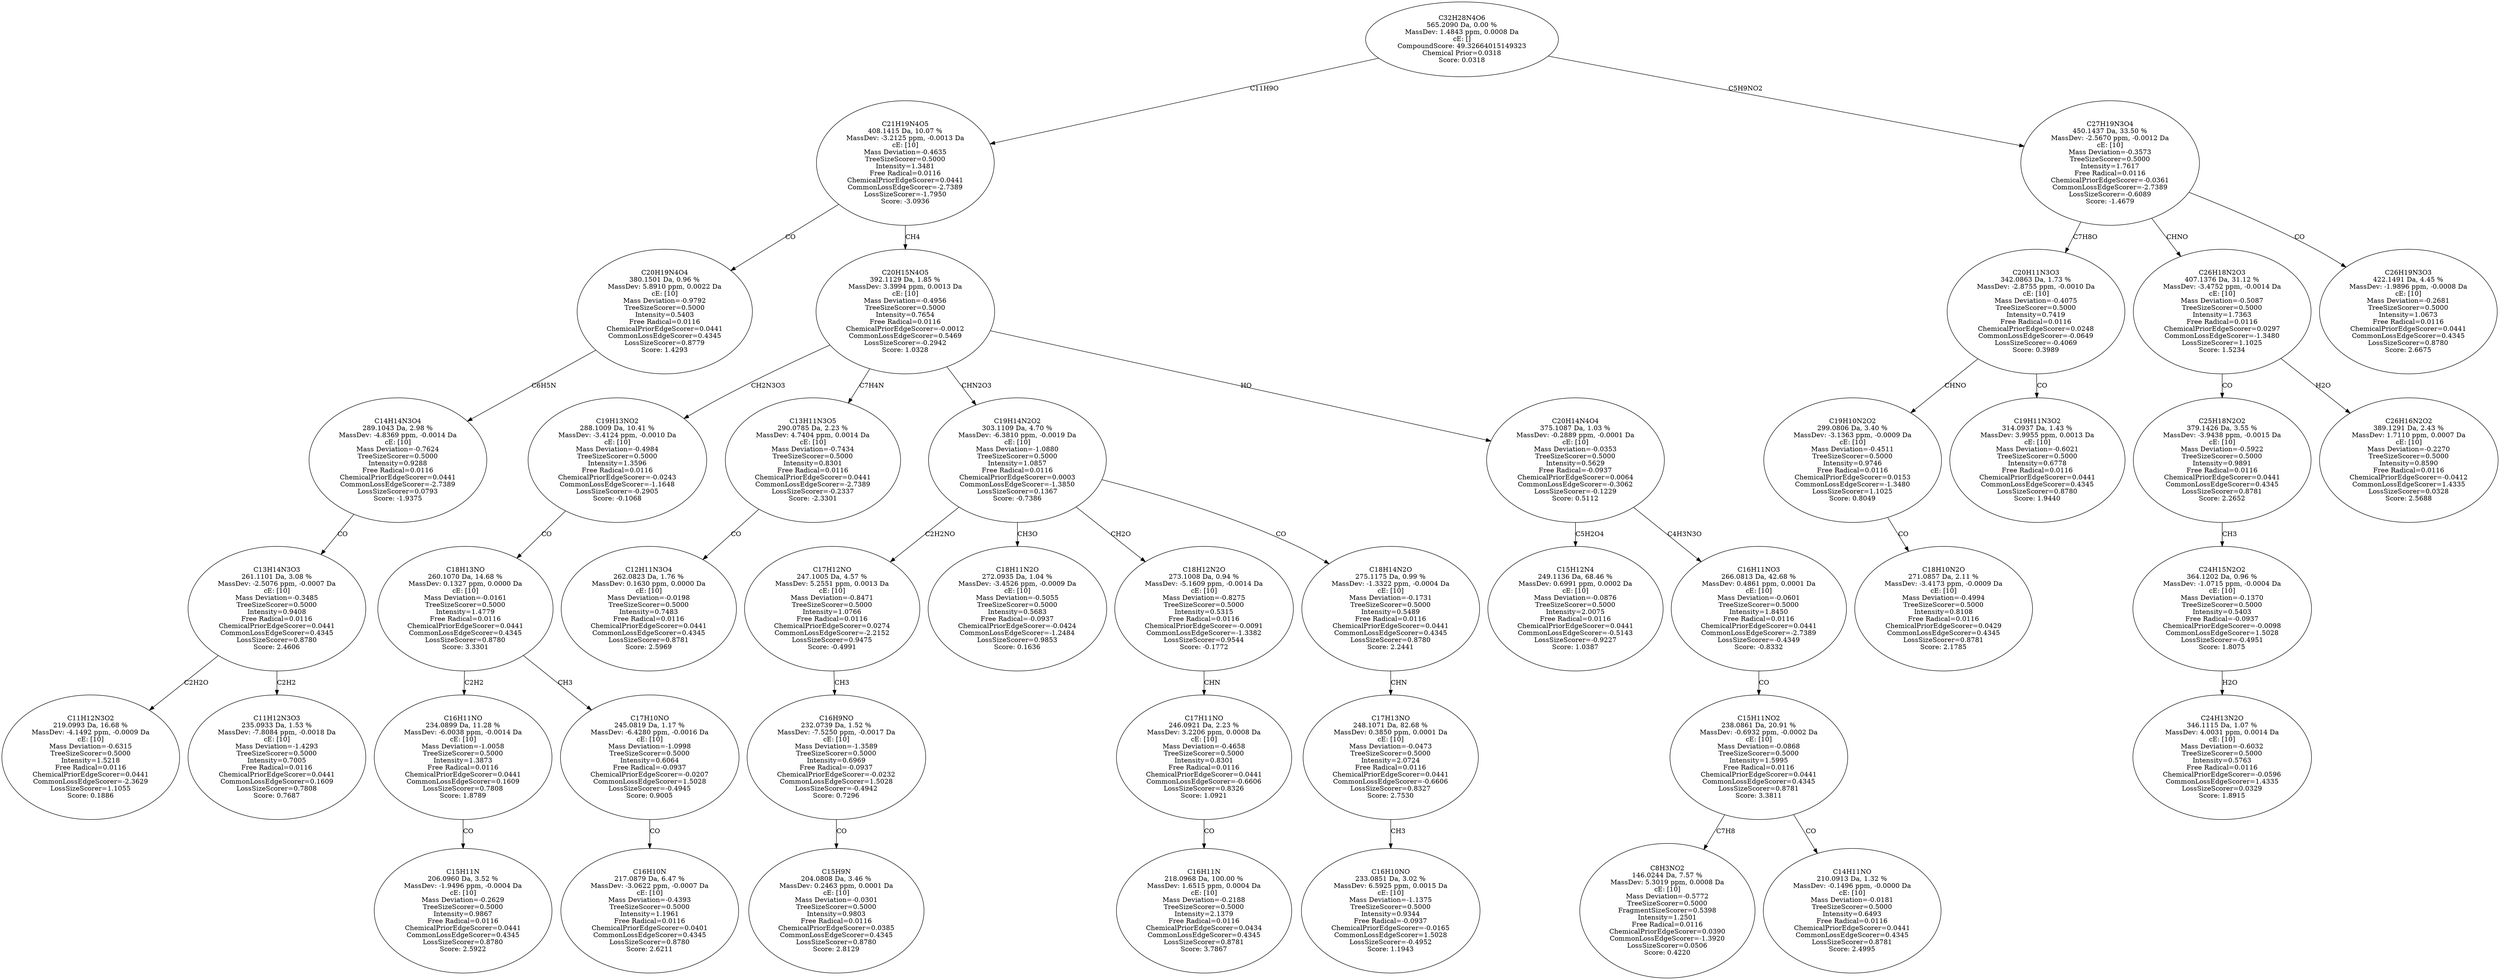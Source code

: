 strict digraph {
v1 [label="C11H12N3O2\n219.0993 Da, 16.68 %\nMassDev: -4.1492 ppm, -0.0009 Da\ncE: [10]\nMass Deviation=-0.6315\nTreeSizeScorer=0.5000\nIntensity=1.5218\nFree Radical=0.0116\nChemicalPriorEdgeScorer=0.0441\nCommonLossEdgeScorer=-2.3629\nLossSizeScorer=1.1055\nScore: 0.1886"];
v2 [label="C11H12N3O3\n235.0933 Da, 1.53 %\nMassDev: -7.8084 ppm, -0.0018 Da\ncE: [10]\nMass Deviation=-1.4293\nTreeSizeScorer=0.5000\nIntensity=0.7005\nFree Radical=0.0116\nChemicalPriorEdgeScorer=0.0441\nCommonLossEdgeScorer=0.1609\nLossSizeScorer=0.7808\nScore: 0.7687"];
v3 [label="C13H14N3O3\n261.1101 Da, 3.08 %\nMassDev: -2.5076 ppm, -0.0007 Da\ncE: [10]\nMass Deviation=-0.3485\nTreeSizeScorer=0.5000\nIntensity=0.9408\nFree Radical=0.0116\nChemicalPriorEdgeScorer=0.0441\nCommonLossEdgeScorer=0.4345\nLossSizeScorer=0.8780\nScore: 2.4606"];
v4 [label="C14H14N3O4\n289.1043 Da, 2.98 %\nMassDev: -4.8369 ppm, -0.0014 Da\ncE: [10]\nMass Deviation=-0.7624\nTreeSizeScorer=0.5000\nIntensity=0.9288\nFree Radical=0.0116\nChemicalPriorEdgeScorer=0.0441\nCommonLossEdgeScorer=-2.7389\nLossSizeScorer=0.0793\nScore: -1.9375"];
v5 [label="C20H19N4O4\n380.1501 Da, 0.96 %\nMassDev: 5.8910 ppm, 0.0022 Da\ncE: [10]\nMass Deviation=-0.9792\nTreeSizeScorer=0.5000\nIntensity=0.5403\nFree Radical=0.0116\nChemicalPriorEdgeScorer=0.0441\nCommonLossEdgeScorer=0.4345\nLossSizeScorer=0.8779\nScore: 1.4293"];
v6 [label="C15H11N\n206.0960 Da, 3.52 %\nMassDev: -1.9496 ppm, -0.0004 Da\ncE: [10]\nMass Deviation=-0.2629\nTreeSizeScorer=0.5000\nIntensity=0.9867\nFree Radical=0.0116\nChemicalPriorEdgeScorer=0.0441\nCommonLossEdgeScorer=0.4345\nLossSizeScorer=0.8780\nScore: 2.5922"];
v7 [label="C16H11NO\n234.0899 Da, 11.28 %\nMassDev: -6.0038 ppm, -0.0014 Da\ncE: [10]\nMass Deviation=-1.0058\nTreeSizeScorer=0.5000\nIntensity=1.3873\nFree Radical=0.0116\nChemicalPriorEdgeScorer=0.0441\nCommonLossEdgeScorer=0.1609\nLossSizeScorer=0.7808\nScore: 1.8789"];
v8 [label="C16H10N\n217.0879 Da, 6.47 %\nMassDev: -3.0622 ppm, -0.0007 Da\ncE: [10]\nMass Deviation=-0.4393\nTreeSizeScorer=0.5000\nIntensity=1.1961\nFree Radical=0.0116\nChemicalPriorEdgeScorer=0.0401\nCommonLossEdgeScorer=0.4345\nLossSizeScorer=0.8780\nScore: 2.6211"];
v9 [label="C17H10NO\n245.0819 Da, 1.17 %\nMassDev: -6.4280 ppm, -0.0016 Da\ncE: [10]\nMass Deviation=-1.0998\nTreeSizeScorer=0.5000\nIntensity=0.6064\nFree Radical=-0.0937\nChemicalPriorEdgeScorer=-0.0207\nCommonLossEdgeScorer=1.5028\nLossSizeScorer=-0.4945\nScore: 0.9005"];
v10 [label="C18H13NO\n260.1070 Da, 14.68 %\nMassDev: 0.1327 ppm, 0.0000 Da\ncE: [10]\nMass Deviation=-0.0161\nTreeSizeScorer=0.5000\nIntensity=1.4779\nFree Radical=0.0116\nChemicalPriorEdgeScorer=0.0441\nCommonLossEdgeScorer=0.4345\nLossSizeScorer=0.8780\nScore: 3.3301"];
v11 [label="C19H13NO2\n288.1009 Da, 10.41 %\nMassDev: -3.4124 ppm, -0.0010 Da\ncE: [10]\nMass Deviation=-0.4984\nTreeSizeScorer=0.5000\nIntensity=1.3596\nFree Radical=0.0116\nChemicalPriorEdgeScorer=-0.0243\nCommonLossEdgeScorer=-1.1648\nLossSizeScorer=-0.2905\nScore: -0.1068"];
v12 [label="C12H11N3O4\n262.0823 Da, 1.76 %\nMassDev: 0.1630 ppm, 0.0000 Da\ncE: [10]\nMass Deviation=-0.0198\nTreeSizeScorer=0.5000\nIntensity=0.7483\nFree Radical=0.0116\nChemicalPriorEdgeScorer=0.0441\nCommonLossEdgeScorer=0.4345\nLossSizeScorer=0.8781\nScore: 2.5969"];
v13 [label="C13H11N3O5\n290.0785 Da, 2.23 %\nMassDev: 4.7404 ppm, 0.0014 Da\ncE: [10]\nMass Deviation=-0.7434\nTreeSizeScorer=0.5000\nIntensity=0.8301\nFree Radical=0.0116\nChemicalPriorEdgeScorer=0.0441\nCommonLossEdgeScorer=-2.7389\nLossSizeScorer=-0.2337\nScore: -2.3301"];
v14 [label="C15H9N\n204.0808 Da, 3.46 %\nMassDev: 0.2463 ppm, 0.0001 Da\ncE: [10]\nMass Deviation=-0.0301\nTreeSizeScorer=0.5000\nIntensity=0.9803\nFree Radical=0.0116\nChemicalPriorEdgeScorer=0.0385\nCommonLossEdgeScorer=0.4345\nLossSizeScorer=0.8780\nScore: 2.8129"];
v15 [label="C16H9NO\n232.0739 Da, 1.52 %\nMassDev: -7.5250 ppm, -0.0017 Da\ncE: [10]\nMass Deviation=-1.3589\nTreeSizeScorer=0.5000\nIntensity=0.6969\nFree Radical=-0.0937\nChemicalPriorEdgeScorer=-0.0232\nCommonLossEdgeScorer=1.5028\nLossSizeScorer=-0.4942\nScore: 0.7296"];
v16 [label="C17H12NO\n247.1005 Da, 4.57 %\nMassDev: 5.2551 ppm, 0.0013 Da\ncE: [10]\nMass Deviation=-0.8471\nTreeSizeScorer=0.5000\nIntensity=1.0766\nFree Radical=0.0116\nChemicalPriorEdgeScorer=0.0274\nCommonLossEdgeScorer=-2.2152\nLossSizeScorer=0.9475\nScore: -0.4991"];
v17 [label="C18H11N2O\n272.0935 Da, 1.04 %\nMassDev: -3.4526 ppm, -0.0009 Da\ncE: [10]\nMass Deviation=-0.5055\nTreeSizeScorer=0.5000\nIntensity=0.5683\nFree Radical=-0.0937\nChemicalPriorEdgeScorer=-0.0424\nCommonLossEdgeScorer=-1.2484\nLossSizeScorer=0.9853\nScore: 0.1636"];
v18 [label="C16H11N\n218.0968 Da, 100.00 %\nMassDev: 1.6515 ppm, 0.0004 Da\ncE: [10]\nMass Deviation=-0.2188\nTreeSizeScorer=0.5000\nIntensity=2.1379\nFree Radical=0.0116\nChemicalPriorEdgeScorer=0.0434\nCommonLossEdgeScorer=0.4345\nLossSizeScorer=0.8781\nScore: 3.7867"];
v19 [label="C17H11NO\n246.0921 Da, 2.23 %\nMassDev: 3.2206 ppm, 0.0008 Da\ncE: [10]\nMass Deviation=-0.4658\nTreeSizeScorer=0.5000\nIntensity=0.8301\nFree Radical=0.0116\nChemicalPriorEdgeScorer=0.0441\nCommonLossEdgeScorer=-0.6606\nLossSizeScorer=0.8326\nScore: 1.0921"];
v20 [label="C18H12N2O\n273.1008 Da, 0.94 %\nMassDev: -5.1609 ppm, -0.0014 Da\ncE: [10]\nMass Deviation=-0.8275\nTreeSizeScorer=0.5000\nIntensity=0.5315\nFree Radical=0.0116\nChemicalPriorEdgeScorer=-0.0091\nCommonLossEdgeScorer=-1.3382\nLossSizeScorer=0.9544\nScore: -0.1772"];
v21 [label="C16H10NO\n233.0851 Da, 3.02 %\nMassDev: 6.5925 ppm, 0.0015 Da\ncE: [10]\nMass Deviation=-1.1375\nTreeSizeScorer=0.5000\nIntensity=0.9344\nFree Radical=-0.0937\nChemicalPriorEdgeScorer=-0.0165\nCommonLossEdgeScorer=1.5028\nLossSizeScorer=-0.4952\nScore: 1.1943"];
v22 [label="C17H13NO\n248.1071 Da, 82.68 %\nMassDev: 0.3850 ppm, 0.0001 Da\ncE: [10]\nMass Deviation=-0.0473\nTreeSizeScorer=0.5000\nIntensity=2.0724\nFree Radical=0.0116\nChemicalPriorEdgeScorer=0.0441\nCommonLossEdgeScorer=-0.6606\nLossSizeScorer=0.8327\nScore: 2.7530"];
v23 [label="C18H14N2O\n275.1175 Da, 0.99 %\nMassDev: -1.3322 ppm, -0.0004 Da\ncE: [10]\nMass Deviation=-0.1731\nTreeSizeScorer=0.5000\nIntensity=0.5489\nFree Radical=0.0116\nChemicalPriorEdgeScorer=0.0441\nCommonLossEdgeScorer=0.4345\nLossSizeScorer=0.8780\nScore: 2.2441"];
v24 [label="C19H14N2O2\n303.1109 Da, 4.70 %\nMassDev: -6.3810 ppm, -0.0019 Da\ncE: [10]\nMass Deviation=-1.0880\nTreeSizeScorer=0.5000\nIntensity=1.0857\nFree Radical=0.0116\nChemicalPriorEdgeScorer=0.0003\nCommonLossEdgeScorer=-1.3850\nLossSizeScorer=0.1367\nScore: -0.7386"];
v25 [label="C15H12N4\n249.1136 Da, 68.46 %\nMassDev: 0.6991 ppm, 0.0002 Da\ncE: [10]\nMass Deviation=-0.0876\nTreeSizeScorer=0.5000\nIntensity=2.0075\nFree Radical=0.0116\nChemicalPriorEdgeScorer=0.0441\nCommonLossEdgeScorer=-0.5143\nLossSizeScorer=-0.9227\nScore: 1.0387"];
v26 [label="C8H3NO2\n146.0244 Da, 7.57 %\nMassDev: 5.3019 ppm, 0.0008 Da\ncE: [10]\nMass Deviation=-0.5772\nTreeSizeScorer=0.5000\nFragmentSizeScorer=0.5398\nIntensity=1.2501\nFree Radical=0.0116\nChemicalPriorEdgeScorer=0.0390\nCommonLossEdgeScorer=-1.3920\nLossSizeScorer=0.0506\nScore: 0.4220"];
v27 [label="C14H11NO\n210.0913 Da, 1.32 %\nMassDev: -0.1496 ppm, -0.0000 Da\ncE: [10]\nMass Deviation=-0.0181\nTreeSizeScorer=0.5000\nIntensity=0.6493\nFree Radical=0.0116\nChemicalPriorEdgeScorer=0.0441\nCommonLossEdgeScorer=0.4345\nLossSizeScorer=0.8781\nScore: 2.4995"];
v28 [label="C15H11NO2\n238.0861 Da, 20.91 %\nMassDev: -0.6932 ppm, -0.0002 Da\ncE: [10]\nMass Deviation=-0.0868\nTreeSizeScorer=0.5000\nIntensity=1.5995\nFree Radical=0.0116\nChemicalPriorEdgeScorer=0.0441\nCommonLossEdgeScorer=0.4345\nLossSizeScorer=0.8781\nScore: 3.3811"];
v29 [label="C16H11NO3\n266.0813 Da, 42.68 %\nMassDev: 0.4861 ppm, 0.0001 Da\ncE: [10]\nMass Deviation=-0.0601\nTreeSizeScorer=0.5000\nIntensity=1.8450\nFree Radical=0.0116\nChemicalPriorEdgeScorer=0.0441\nCommonLossEdgeScorer=-2.7389\nLossSizeScorer=-0.4349\nScore: -0.8332"];
v30 [label="C20H14N4O4\n375.1087 Da, 1.03 %\nMassDev: -0.2889 ppm, -0.0001 Da\ncE: [10]\nMass Deviation=-0.0353\nTreeSizeScorer=0.5000\nIntensity=0.5629\nFree Radical=-0.0937\nChemicalPriorEdgeScorer=0.0064\nCommonLossEdgeScorer=-0.3062\nLossSizeScorer=-0.1229\nScore: 0.5112"];
v31 [label="C20H15N4O5\n392.1129 Da, 1.85 %\nMassDev: 3.3994 ppm, 0.0013 Da\ncE: [10]\nMass Deviation=-0.4956\nTreeSizeScorer=0.5000\nIntensity=0.7654\nFree Radical=0.0116\nChemicalPriorEdgeScorer=-0.0012\nCommonLossEdgeScorer=0.5469\nLossSizeScorer=-0.2942\nScore: 1.0328"];
v32 [label="C21H19N4O5\n408.1415 Da, 10.07 %\nMassDev: -3.2125 ppm, -0.0013 Da\ncE: [10]\nMass Deviation=-0.4635\nTreeSizeScorer=0.5000\nIntensity=1.3481\nFree Radical=0.0116\nChemicalPriorEdgeScorer=0.0441\nCommonLossEdgeScorer=-2.7389\nLossSizeScorer=-1.7950\nScore: -3.0936"];
v33 [label="C18H10N2O\n271.0857 Da, 2.11 %\nMassDev: -3.4173 ppm, -0.0009 Da\ncE: [10]\nMass Deviation=-0.4994\nTreeSizeScorer=0.5000\nIntensity=0.8108\nFree Radical=0.0116\nChemicalPriorEdgeScorer=0.0429\nCommonLossEdgeScorer=0.4345\nLossSizeScorer=0.8781\nScore: 2.1785"];
v34 [label="C19H10N2O2\n299.0806 Da, 3.40 %\nMassDev: -3.1363 ppm, -0.0009 Da\ncE: [10]\nMass Deviation=-0.4511\nTreeSizeScorer=0.5000\nIntensity=0.9746\nFree Radical=0.0116\nChemicalPriorEdgeScorer=0.0153\nCommonLossEdgeScorer=-1.3480\nLossSizeScorer=1.1025\nScore: 0.8049"];
v35 [label="C19H11N3O2\n314.0937 Da, 1.43 %\nMassDev: 3.9955 ppm, 0.0013 Da\ncE: [10]\nMass Deviation=-0.6021\nTreeSizeScorer=0.5000\nIntensity=0.6778\nFree Radical=0.0116\nChemicalPriorEdgeScorer=0.0441\nCommonLossEdgeScorer=0.4345\nLossSizeScorer=0.8780\nScore: 1.9440"];
v36 [label="C20H11N3O3\n342.0863 Da, 1.73 %\nMassDev: -2.8755 ppm, -0.0010 Da\ncE: [10]\nMass Deviation=-0.4075\nTreeSizeScorer=0.5000\nIntensity=0.7419\nFree Radical=0.0116\nChemicalPriorEdgeScorer=0.0248\nCommonLossEdgeScorer=-0.0649\nLossSizeScorer=-0.4069\nScore: 0.3989"];
v37 [label="C24H13N2O\n346.1115 Da, 1.07 %\nMassDev: 4.0031 ppm, 0.0014 Da\ncE: [10]\nMass Deviation=-0.6032\nTreeSizeScorer=0.5000\nIntensity=0.5763\nFree Radical=0.0116\nChemicalPriorEdgeScorer=-0.0596\nCommonLossEdgeScorer=1.4335\nLossSizeScorer=0.0329\nScore: 1.8915"];
v38 [label="C24H15N2O2\n364.1202 Da, 0.96 %\nMassDev: -1.0715 ppm, -0.0004 Da\ncE: [10]\nMass Deviation=-0.1370\nTreeSizeScorer=0.5000\nIntensity=0.5403\nFree Radical=-0.0937\nChemicalPriorEdgeScorer=-0.0098\nCommonLossEdgeScorer=1.5028\nLossSizeScorer=-0.4951\nScore: 1.8075"];
v39 [label="C25H18N2O2\n379.1426 Da, 3.55 %\nMassDev: -3.9438 ppm, -0.0015 Da\ncE: [10]\nMass Deviation=-0.5922\nTreeSizeScorer=0.5000\nIntensity=0.9891\nFree Radical=0.0116\nChemicalPriorEdgeScorer=0.0441\nCommonLossEdgeScorer=0.4345\nLossSizeScorer=0.8781\nScore: 2.2652"];
v40 [label="C26H16N2O2\n389.1291 Da, 2.43 %\nMassDev: 1.7110 ppm, 0.0007 Da\ncE: [10]\nMass Deviation=-0.2270\nTreeSizeScorer=0.5000\nIntensity=0.8590\nFree Radical=0.0116\nChemicalPriorEdgeScorer=-0.0412\nCommonLossEdgeScorer=1.4335\nLossSizeScorer=0.0328\nScore: 2.5688"];
v41 [label="C26H18N2O3\n407.1376 Da, 31.12 %\nMassDev: -3.4752 ppm, -0.0014 Da\ncE: [10]\nMass Deviation=-0.5087\nTreeSizeScorer=0.5000\nIntensity=1.7363\nFree Radical=0.0116\nChemicalPriorEdgeScorer=0.0297\nCommonLossEdgeScorer=-1.3480\nLossSizeScorer=1.1025\nScore: 1.5234"];
v42 [label="C26H19N3O3\n422.1491 Da, 4.45 %\nMassDev: -1.9896 ppm, -0.0008 Da\ncE: [10]\nMass Deviation=-0.2681\nTreeSizeScorer=0.5000\nIntensity=1.0673\nFree Radical=0.0116\nChemicalPriorEdgeScorer=0.0441\nCommonLossEdgeScorer=0.4345\nLossSizeScorer=0.8780\nScore: 2.6675"];
v43 [label="C27H19N3O4\n450.1437 Da, 33.50 %\nMassDev: -2.5670 ppm, -0.0012 Da\ncE: [10]\nMass Deviation=-0.3573\nTreeSizeScorer=0.5000\nIntensity=1.7617\nFree Radical=0.0116\nChemicalPriorEdgeScorer=-0.0361\nCommonLossEdgeScorer=-2.7389\nLossSizeScorer=-0.6089\nScore: -1.4679"];
v44 [label="C32H28N4O6\n565.2090 Da, 0.00 %\nMassDev: 1.4843 ppm, 0.0008 Da\ncE: []\nCompoundScore: 49.32664015149323\nChemical Prior=0.0318\nScore: 0.0318"];
v3 -> v1 [label="C2H2O"];
v3 -> v2 [label="C2H2"];
v4 -> v3 [label="CO"];
v5 -> v4 [label="C6H5N"];
v32 -> v5 [label="CO"];
v7 -> v6 [label="CO"];
v10 -> v7 [label="C2H2"];
v9 -> v8 [label="CO"];
v10 -> v9 [label="CH3"];
v11 -> v10 [label="CO"];
v31 -> v11 [label="CH2N3O3"];
v13 -> v12 [label="CO"];
v31 -> v13 [label="C7H4N"];
v15 -> v14 [label="CO"];
v16 -> v15 [label="CH3"];
v24 -> v16 [label="C2H2NO"];
v24 -> v17 [label="CH3O"];
v19 -> v18 [label="CO"];
v20 -> v19 [label="CHN"];
v24 -> v20 [label="CH2O"];
v22 -> v21 [label="CH3"];
v23 -> v22 [label="CHN"];
v24 -> v23 [label="CO"];
v31 -> v24 [label="CHN2O3"];
v30 -> v25 [label="C5H2O4"];
v28 -> v26 [label="C7H8"];
v28 -> v27 [label="CO"];
v29 -> v28 [label="CO"];
v30 -> v29 [label="C4H3N3O"];
v31 -> v30 [label="HO"];
v32 -> v31 [label="CH4"];
v44 -> v32 [label="C11H9O"];
v34 -> v33 [label="CO"];
v36 -> v34 [label="CHNO"];
v36 -> v35 [label="CO"];
v43 -> v36 [label="C7H8O"];
v38 -> v37 [label="H2O"];
v39 -> v38 [label="CH3"];
v41 -> v39 [label="CO"];
v41 -> v40 [label="H2O"];
v43 -> v41 [label="CHNO"];
v43 -> v42 [label="CO"];
v44 -> v43 [label="C5H9NO2"];
}